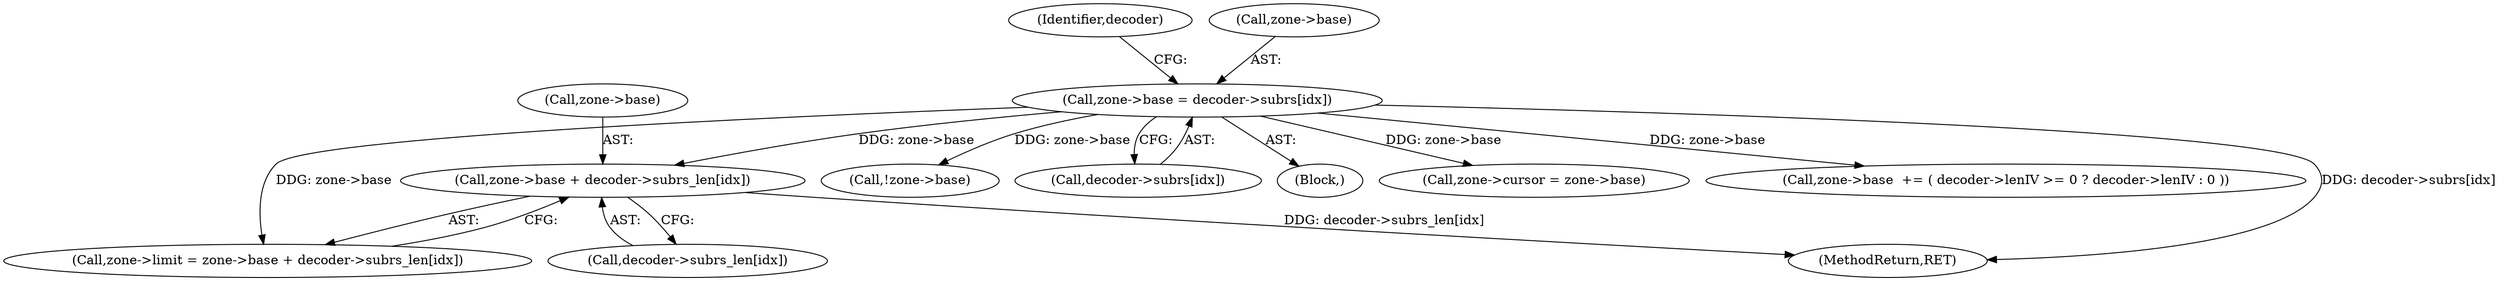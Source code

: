 digraph "0_savannah_f958c48ee431bef8d4d466b40c9cb2d4dbcb7791@array" {
"1002265" [label="(Call,zone->base + decoder->subrs_len[idx])"];
"1002248" [label="(Call,zone->base = decoder->subrs[idx])"];
"1002252" [label="(Call,decoder->subrs[idx])"];
"1002266" [label="(Call,zone->base)"];
"1002309" [label="(Call,!zone->base)"];
"1002530" [label="(MethodReturn,RET)"];
"1002259" [label="(Identifier,decoder)"];
"1002249" [label="(Call,zone->base)"];
"1002261" [label="(Call,zone->limit = zone->base + decoder->subrs_len[idx])"];
"1002181" [label="(Block,)"];
"1002248" [label="(Call,zone->base = decoder->subrs[idx])"];
"1002301" [label="(Call,zone->cursor = zone->base)"];
"1002269" [label="(Call,decoder->subrs_len[idx])"];
"1002265" [label="(Call,zone->base + decoder->subrs_len[idx])"];
"1002276" [label="(Call,zone->base  += ( decoder->lenIV >= 0 ? decoder->lenIV : 0 ))"];
"1002265" -> "1002261"  [label="AST: "];
"1002265" -> "1002269"  [label="CFG: "];
"1002266" -> "1002265"  [label="AST: "];
"1002269" -> "1002265"  [label="AST: "];
"1002261" -> "1002265"  [label="CFG: "];
"1002265" -> "1002530"  [label="DDG: decoder->subrs_len[idx]"];
"1002248" -> "1002265"  [label="DDG: zone->base"];
"1002248" -> "1002181"  [label="AST: "];
"1002248" -> "1002252"  [label="CFG: "];
"1002249" -> "1002248"  [label="AST: "];
"1002252" -> "1002248"  [label="AST: "];
"1002259" -> "1002248"  [label="CFG: "];
"1002248" -> "1002530"  [label="DDG: decoder->subrs[idx]"];
"1002248" -> "1002261"  [label="DDG: zone->base"];
"1002248" -> "1002276"  [label="DDG: zone->base"];
"1002248" -> "1002301"  [label="DDG: zone->base"];
"1002248" -> "1002309"  [label="DDG: zone->base"];
}
